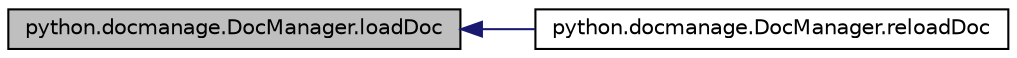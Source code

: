 digraph G
{
  edge [fontname="Helvetica",fontsize="10",labelfontname="Helvetica",labelfontsize="10"];
  node [fontname="Helvetica",fontsize="10",shape=record];
  rankdir="LR";
  Node1 [label="python.docmanage.DocManager.loadDoc",height=0.2,width=0.4,color="black", fillcolor="grey75", style="filled" fontcolor="black"];
  Node1 -> Node2 [dir="back",color="midnightblue",fontsize="10",style="solid",fontname="Helvetica"];
  Node2 [label="python.docmanage.DocManager.reloadDoc",height=0.2,width=0.4,color="black", fillcolor="white", style="filled",URL="$classpython_1_1docmanage_1_1_doc_manager.html#a83f1f9f8155a469d9ec51af2739393b6"];
}
